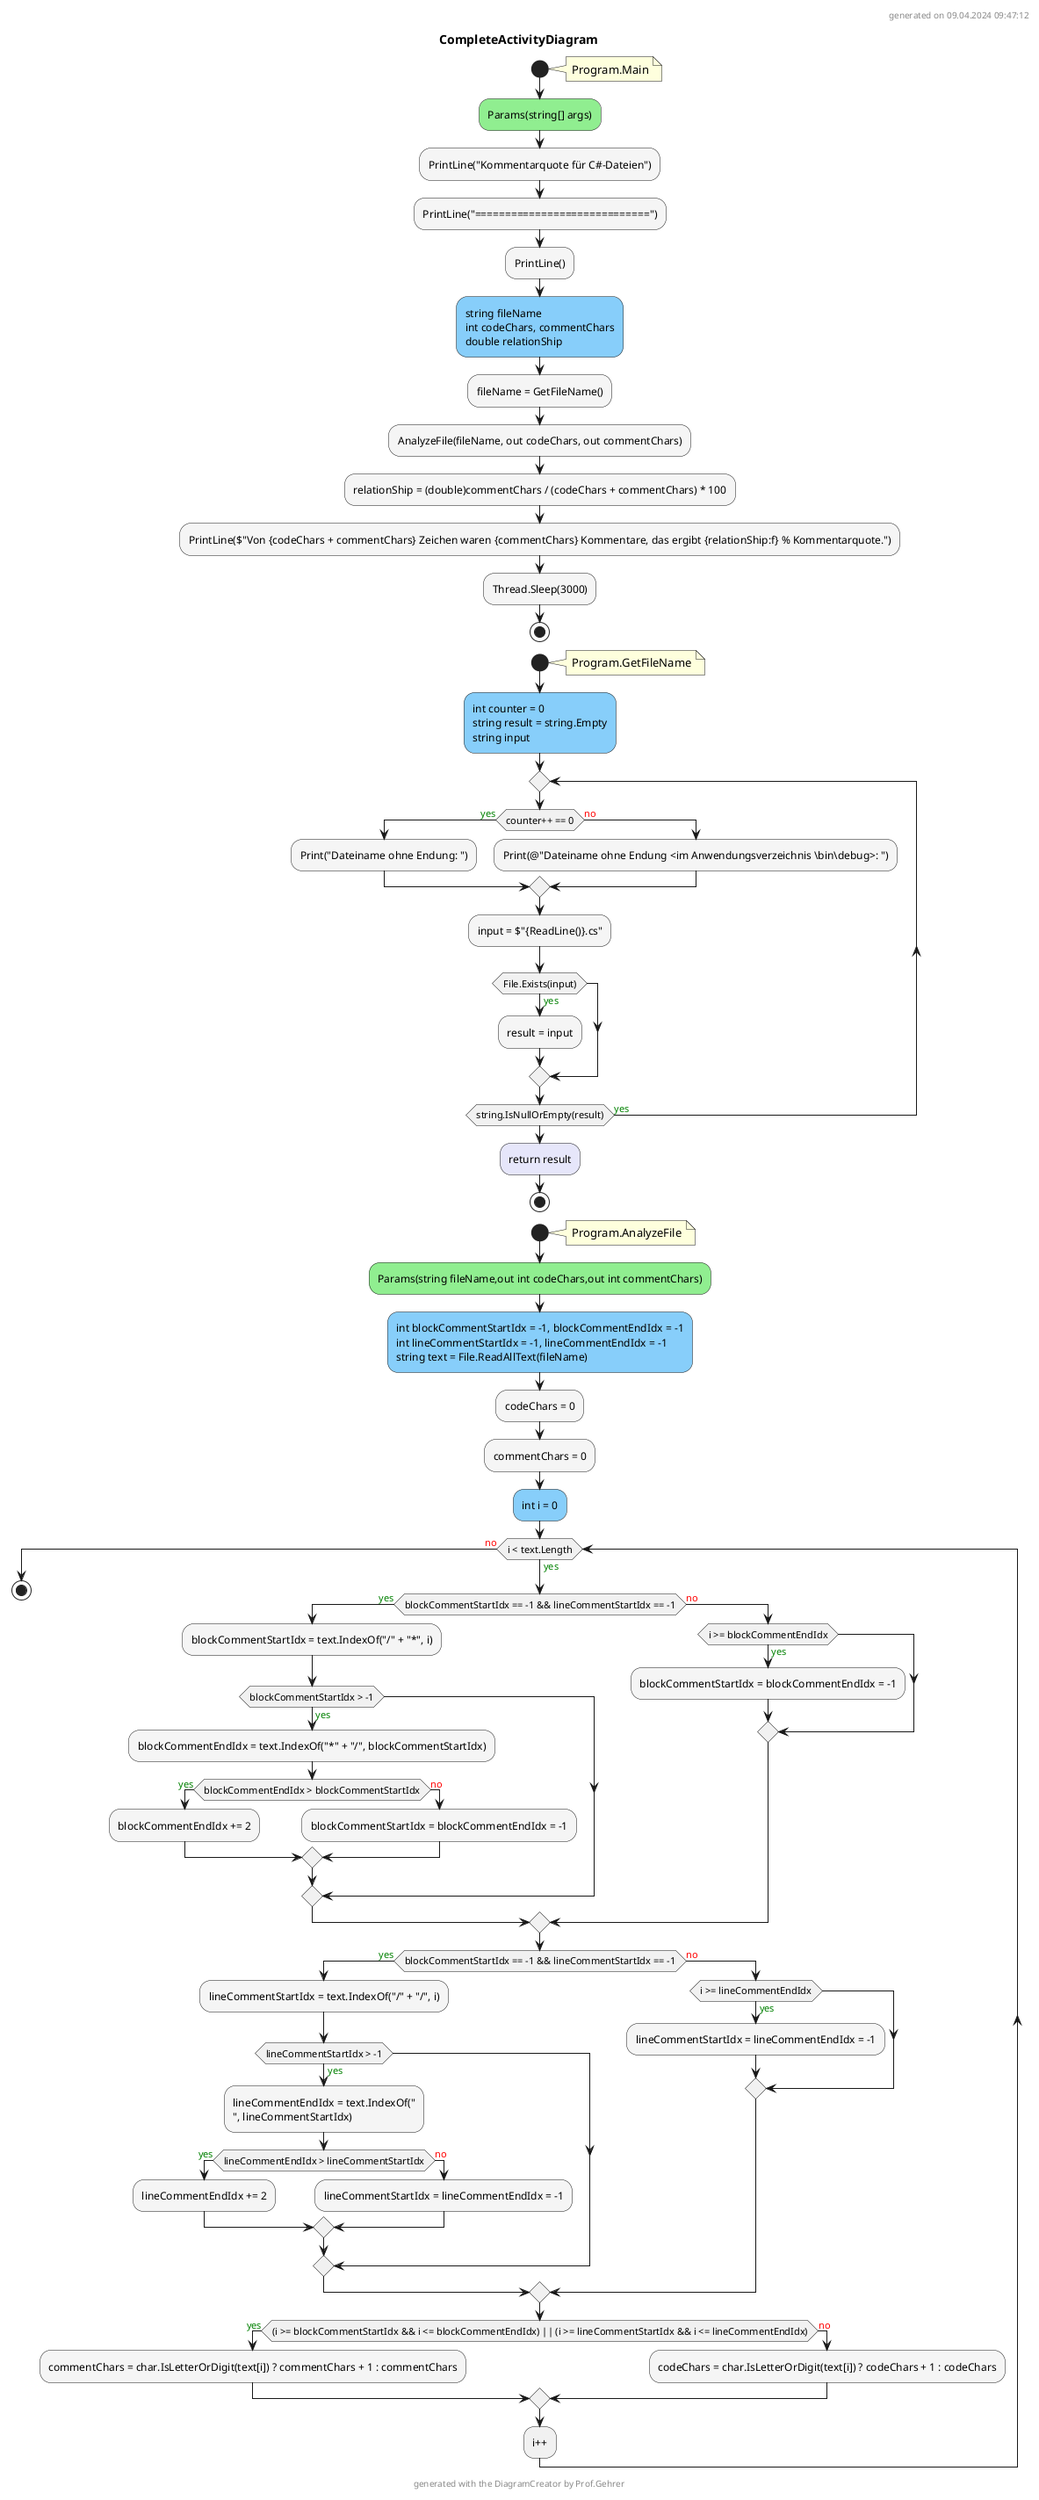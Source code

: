 @startuml CompleteActivityDiagram
header
generated on 09.04.2024 09:47:12
end header
title CompleteActivityDiagram
start
note right:  Program.Main
#LightGreen:Params(string[] args);
#WhiteSmoke:PrintLine("Kommentarquote für C#-Dateien");
#WhiteSmoke:PrintLine("=============================");
#WhiteSmoke:PrintLine();
#LightSkyBlue:string fileName\nint codeChars, commentChars\ndouble relationShip;
#WhiteSmoke:fileName = GetFileName();
#WhiteSmoke:AnalyzeFile(fileName, out codeChars, out commentChars);
#WhiteSmoke:relationShip = (double)commentChars / (codeChars + commentChars) * 100;
#WhiteSmoke:PrintLine($"Von {codeChars + commentChars} Zeichen waren {commentChars} Kommentare, das ergibt {relationShip:f} % Kommentarquote.");
#WhiteSmoke:Thread.Sleep(3000);
stop
start
note right:  Program.GetFileName
#LightSkyBlue:int counter = 0\nstring result = string.Empty\nstring input;
repeat
        if (counter++ == 0) then (<color:green>yes)
                #WhiteSmoke:Print("Dateiname ohne Endung: ");
            else (<color:red>no)
                    #WhiteSmoke:Print(@"Dateiname ohne Endung <im Anwendungsverzeichnis \bin\debug>: ");
        endif
        #WhiteSmoke:input = $"{ReadLine()}.cs";
        if (File.Exists(input)) then (<color:green>yes)
                #WhiteSmoke:result = input;
        endif
repeat while (string.IsNullOrEmpty(result)) is (<color:green>yes)
#Lavender:return result;
stop
start
note right:  Program.AnalyzeFile
#LightGreen:Params(string fileName,out int codeChars,out int commentChars);
#LightSkyBlue:int blockCommentStartIdx = -1, blockCommentEndIdx = -1\nint lineCommentStartIdx = -1, lineCommentEndIdx = -1\nstring text = File.ReadAllText(fileName);
#WhiteSmoke:codeChars = 0;
#WhiteSmoke:commentChars = 0;
#LightSkyBlue:int i = 0;
while (i < text.Length) is (<color:green>yes)
        if (blockCommentStartIdx == -1 && lineCommentStartIdx == -1) then (<color:green>yes)
                #WhiteSmoke:blockCommentStartIdx = text.IndexOf("/" + "*", i);
                if (blockCommentStartIdx > -1) then (<color:green>yes)
                        #WhiteSmoke:blockCommentEndIdx = text.IndexOf("*" + "/", blockCommentStartIdx);
                        if (blockCommentEndIdx > blockCommentStartIdx) then (<color:green>yes)
                                #WhiteSmoke:blockCommentEndIdx += 2;
                            else (<color:red>no)
                                    #WhiteSmoke:blockCommentStartIdx = blockCommentEndIdx = -1;
                        endif
                endif
            else (<color:red>no)
                if (i >= blockCommentEndIdx) then (<color:green>yes)
                        #WhiteSmoke:blockCommentStartIdx = blockCommentEndIdx = -1;
                endif
        endif
        if (blockCommentStartIdx == -1 && lineCommentStartIdx == -1) then (<color:green>yes)
                #WhiteSmoke:lineCommentStartIdx = text.IndexOf("/" + "/", i);
                if (lineCommentStartIdx > -1) then (<color:green>yes)
                        #WhiteSmoke:lineCommentEndIdx = text.IndexOf("\n", lineCommentStartIdx);
                        if (lineCommentEndIdx > lineCommentStartIdx) then (<color:green>yes)
                                #WhiteSmoke:lineCommentEndIdx += 2;
                            else (<color:red>no)
                                    #WhiteSmoke:lineCommentStartIdx = lineCommentEndIdx = -1;
                        endif
                endif
            else (<color:red>no)
                if (i >= lineCommentEndIdx) then (<color:green>yes)
                        #WhiteSmoke:lineCommentStartIdx = lineCommentEndIdx = -1;
                endif
        endif
        if ((i >= blockCommentStartIdx && i <= blockCommentEndIdx) || (i >= lineCommentStartIdx && i <= lineCommentEndIdx)) then (<color:green>yes)
                #WhiteSmoke:commentChars = char.IsLetterOrDigit(text[i]) ? commentChars + 1 : commentChars;
            else (<color:red>no)
                    #WhiteSmoke:codeChars = char.IsLetterOrDigit(text[i]) ? codeChars + 1 : codeChars;
        endif
:i++;
endwhile (<color:red>no)
stop
footer
generated with the DiagramCreator by Prof.Gehrer
end footer
@enduml
